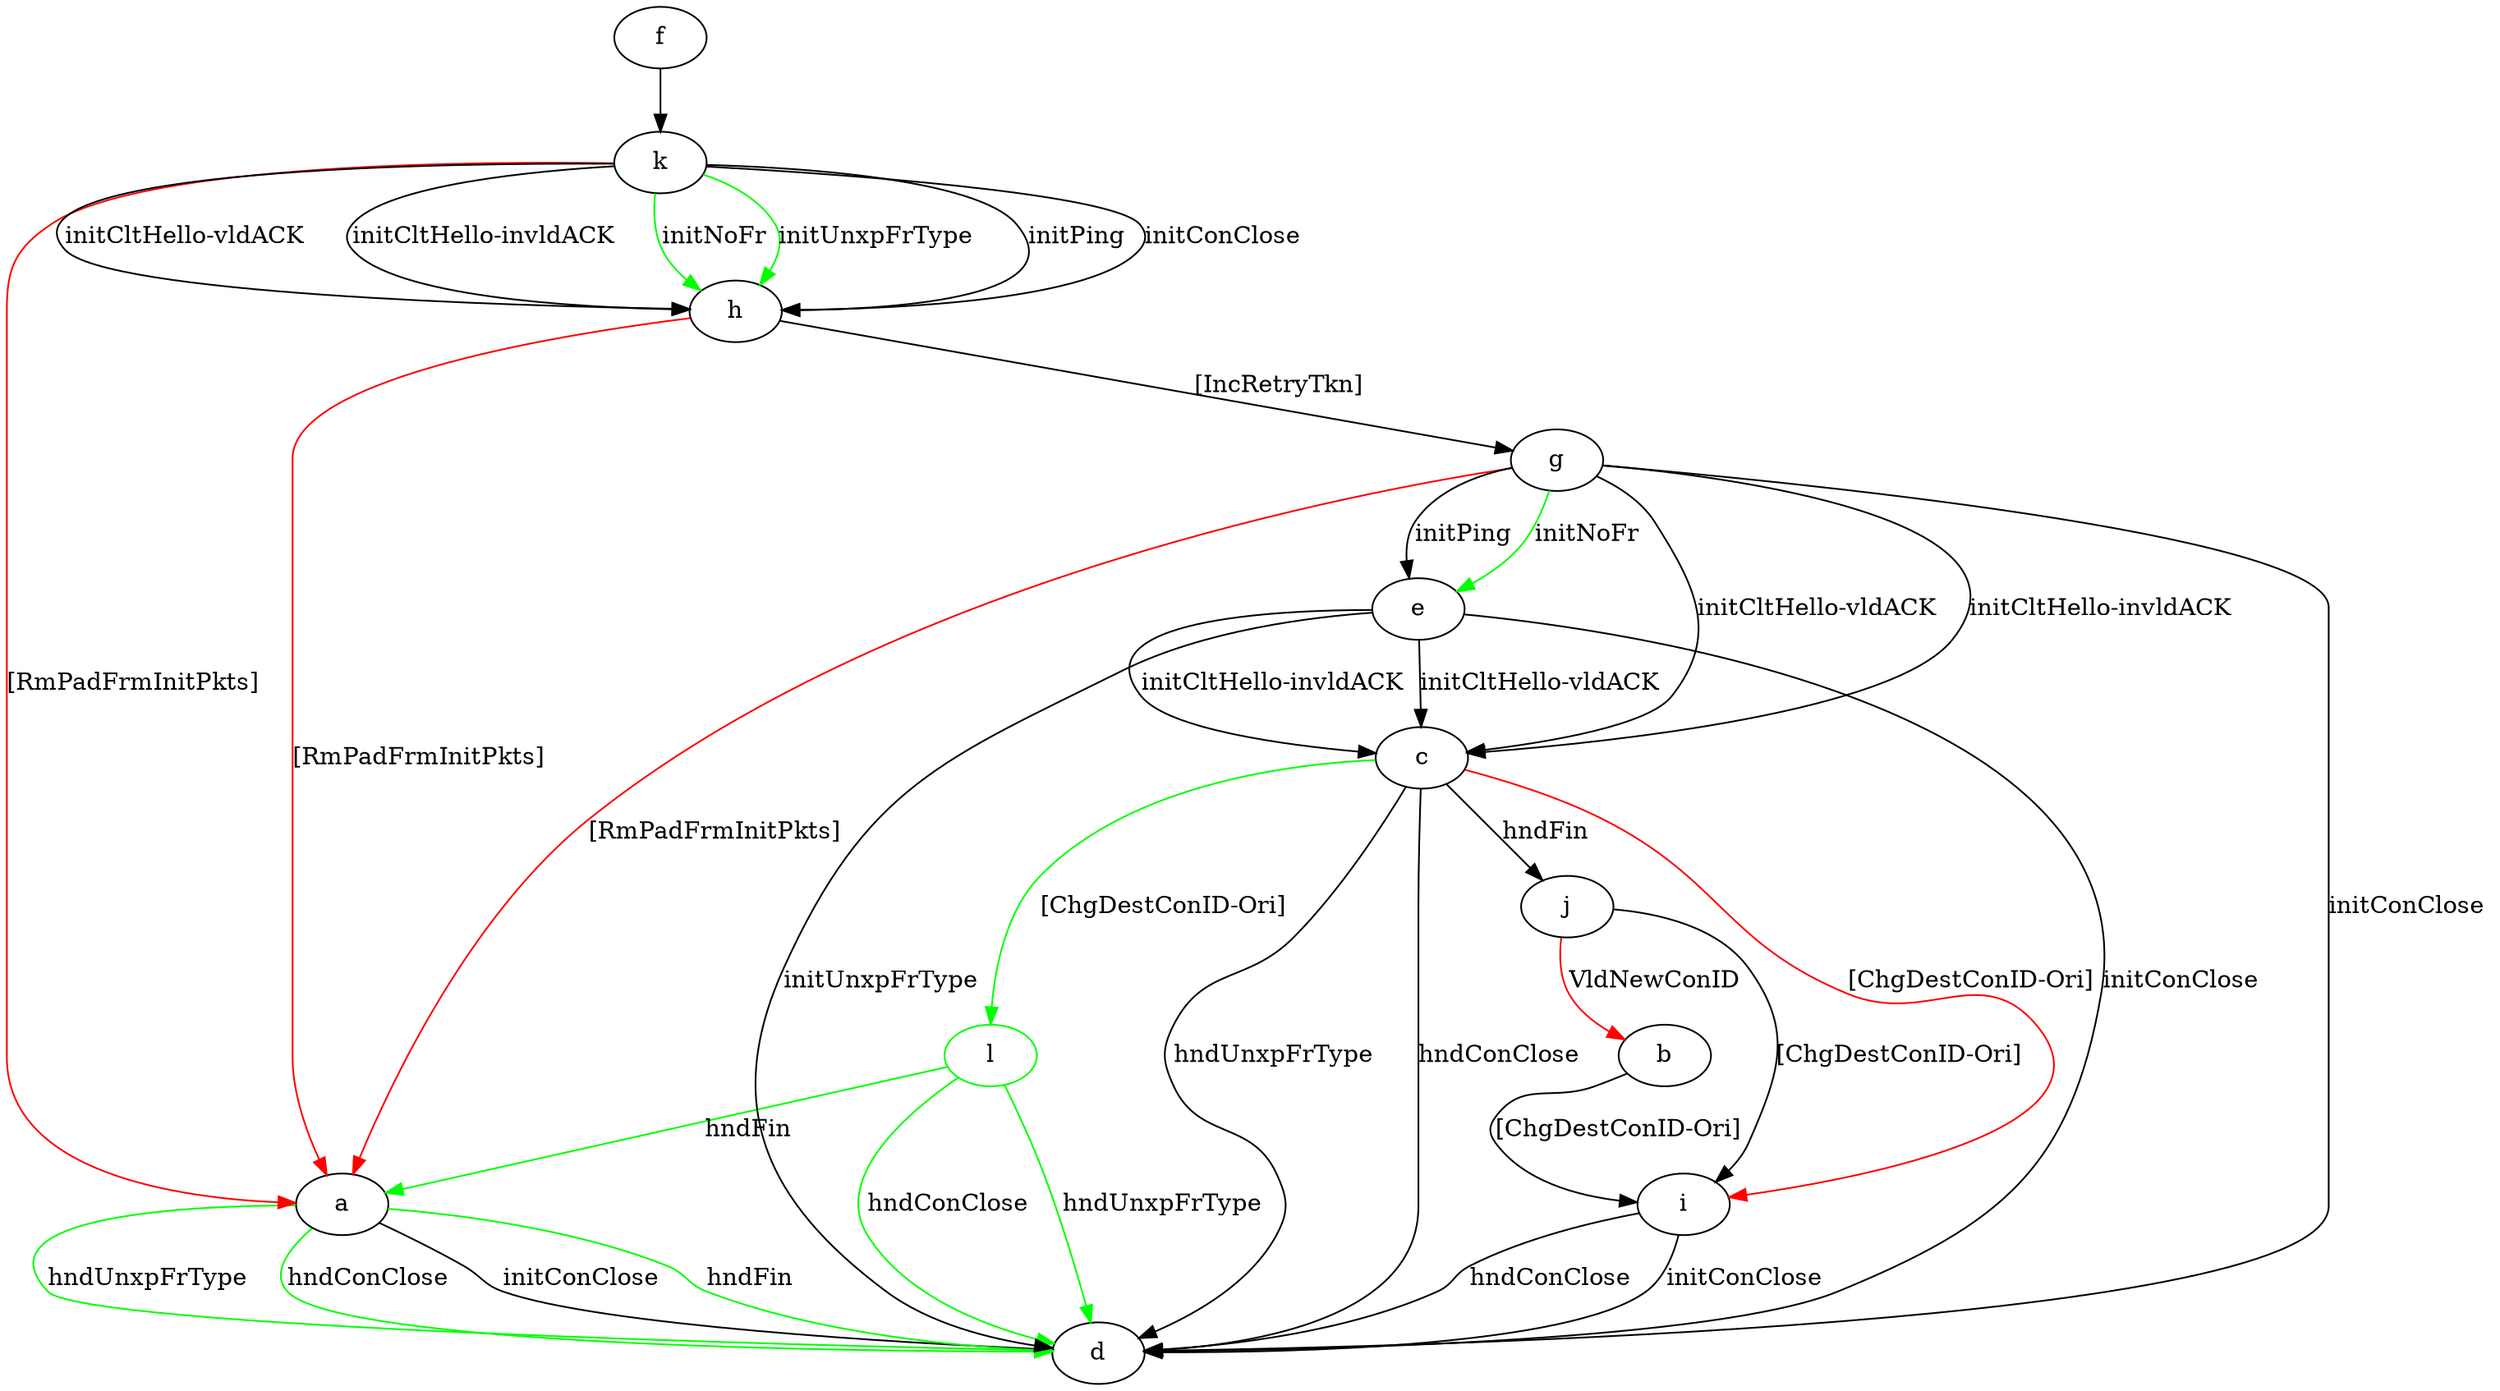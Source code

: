 digraph "" {
	a -> d	[key=0,
		label="initConClose "];
	a -> d	[key=1,
		color=green,
		label="hndFin "];
	a -> d	[key=2,
		color=green,
		label="hndUnxpFrType "];
	a -> d	[key=3,
		color=green,
		label="hndConClose "];
	b -> i	[key=0,
		label="[ChgDestConID-Ori] "];
	c -> d	[key=0,
		label="hndUnxpFrType "];
	c -> d	[key=1,
		label="hndConClose "];
	c -> i	[key=0,
		color=red,
		label="[ChgDestConID-Ori] "];
	c -> j	[key=0,
		label="hndFin "];
	l	[color=green];
	c -> l	[key=0,
		color=green,
		label="[ChgDestConID-Ori] "];
	e -> c	[key=0,
		label="initCltHello-vldACK "];
	e -> c	[key=1,
		label="initCltHello-invldACK "];
	e -> d	[key=0,
		label="initConClose "];
	e -> d	[key=1,
		label="initUnxpFrType "];
	f -> k	[key=0];
	g -> a	[key=0,
		color=red,
		label="[RmPadFrmInitPkts] "];
	g -> c	[key=0,
		label="initCltHello-vldACK "];
	g -> c	[key=1,
		label="initCltHello-invldACK "];
	g -> d	[key=0,
		label="initConClose "];
	g -> e	[key=0,
		label="initPing "];
	g -> e	[key=1,
		color=green,
		label="initNoFr "];
	h -> a	[key=0,
		color=red,
		label="[RmPadFrmInitPkts] "];
	h -> g	[key=0,
		label="[IncRetryTkn] "];
	i -> d	[key=0,
		label="initConClose "];
	i -> d	[key=1,
		label="hndConClose "];
	j -> b	[key=0,
		color=red,
		label="VldNewConID "];
	j -> i	[key=0,
		label="[ChgDestConID-Ori] "];
	k -> a	[key=0,
		color=red,
		label="[RmPadFrmInitPkts] "];
	k -> h	[key=0,
		label="initPing "];
	k -> h	[key=1,
		label="initConClose "];
	k -> h	[key=2,
		label="initCltHello-vldACK "];
	k -> h	[key=3,
		label="initCltHello-invldACK "];
	k -> h	[key=4,
		color=green,
		label="initNoFr "];
	k -> h	[key=5,
		color=green,
		label="initUnxpFrType "];
	l -> a	[key=0,
		color=green,
		label="hndFin "];
	l -> d	[key=0,
		color=green,
		label="hndUnxpFrType "];
	l -> d	[key=1,
		color=green,
		label="hndConClose "];
}
